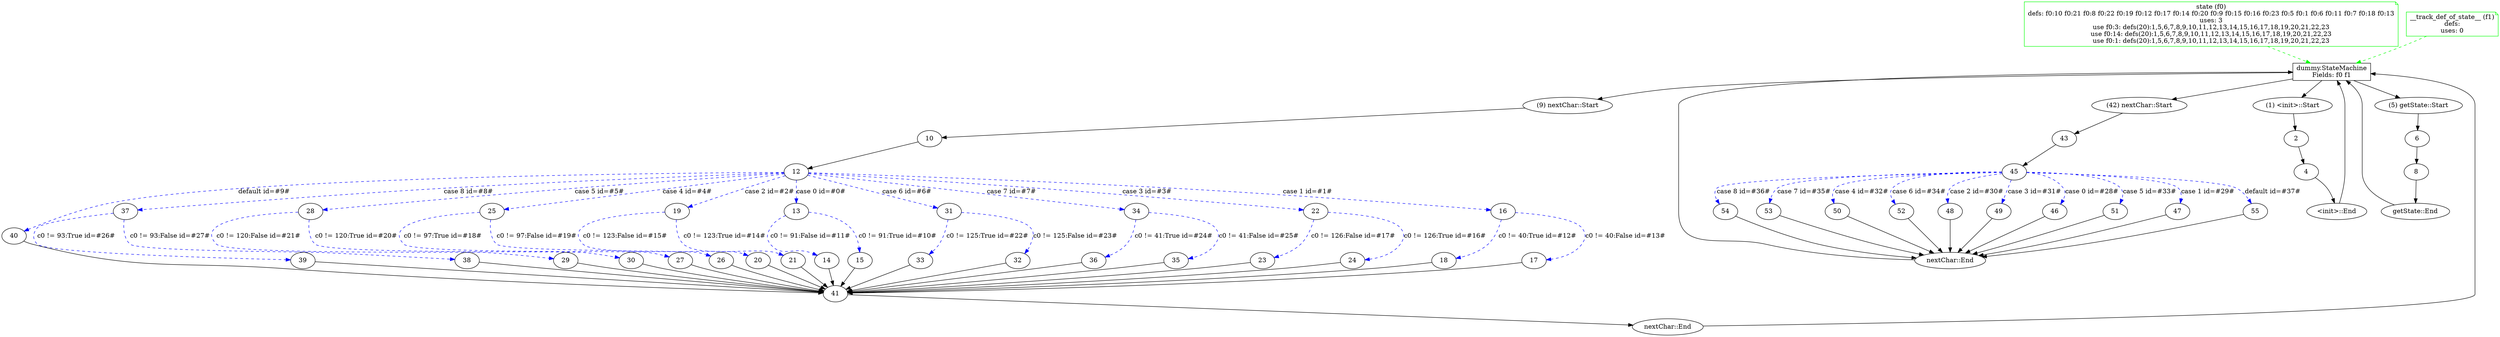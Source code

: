 digraph clazz {
  0 [shape=box,label="dummy.StateMachine\nFields: f0 f1"];
  f0 -> 0 [style=dashed,color=green];
  f0 [shape=note,color=green,label="state (f0)\ndefs: f0:10 f0:21 f0:8 f0:22 f0:19 f0:12 f0:17 f0:14 f0:20 f0:9 f0:15 f0:16 f0:23 f0:5 f0:1 f0:6 f0:11 f0:7 f0:18 f0:13\nuses: 3\nuse f0:3: defs(20):1,5,6,7,8,9,10,11,12,13,14,15,16,17,18,19,20,21,22,23\nuse f0:14: defs(20):1,5,6,7,8,9,10,11,12,13,14,15,16,17,18,19,20,21,22,23\nuse f0:1: defs(20):1,5,6,7,8,9,10,11,12,13,14,15,16,17,18,19,20,21,22,23"];
  f1 -> 0 [style=dashed,color=green];
  f1 [shape=note,color=green,label="__track_def_of_state__ (f1)\ndefs:\nuses: 0"];
  0 -> 9;
  0 -> 42;
  0 -> 1;
  0 -> 5;
  9 [label="(9) nextChar::Start"];
  9 -> 10;
  42 [label="(42) nextChar::Start"];
  42 -> 43;
  1 [label="(1) <init>::Start"];
  1 -> 2;
  5 [label="(5) getState::Start"];
  5 -> 6;
  10 [label="10"];
  10 -> 12;
  43 [label="43"];
  43 -> 45;
  2 [label="2"];
  2 -> 4;
  6 [label="6"];
  6 -> 8;
  12 [label="12"];
  12 -> 25[style=dashed,color=blue,label="case 4 id=#4#"];
  12 -> 19[style=dashed,color=blue,label="case 2 id=#2#"];
  12 -> 31[style=dashed,color=blue,label="case 6 id=#6#"];
  12 -> 34[style=dashed,color=blue,label="case 7 id=#7#"];
  12 -> 22[style=dashed,color=blue,label="case 3 id=#3#"];
  12 -> 16[style=dashed,color=blue,label="case 1 id=#1#"];
  12 -> 13[style=dashed,color=blue,label="case 0 id=#0#"];
  12 -> 40[style=dashed,color=blue,label="default id=#9#"];
  12 -> 37[style=dashed,color=blue,label="case 8 id=#8#"];
  12 -> 28[style=dashed,color=blue,label="case 5 id=#5#"];
  45 [label="45"];
  45 -> 49[style=dashed,color=blue,label="case 3 id=#31#"];
  45 -> 46[style=dashed,color=blue,label="case 0 id=#28#"];
  45 -> 51[style=dashed,color=blue,label="case 5 id=#33#"];
  45 -> 47[style=dashed,color=blue,label="case 1 id=#29#"];
  45 -> 55[style=dashed,color=blue,label="default id=#37#"];
  45 -> 54[style=dashed,color=blue,label="case 8 id=#36#"];
  45 -> 53[style=dashed,color=blue,label="case 7 id=#35#"];
  45 -> 50[style=dashed,color=blue,label="case 4 id=#32#"];
  45 -> 52[style=dashed,color=blue,label="case 6 id=#34#"];
  45 -> 48[style=dashed,color=blue,label="case 2 id=#30#"];
  4 [label="4"];
  4 -> 3;
  8 [label="8"];
  8 -> 7;
  25 [label="25"];
  25 -> 26[style=dashed,color=blue,label="c0 != 97:False id=#19#"];
  25 -> 27[style=dashed,color=blue,label="c0 != 97:True id=#18#"];
  19 [label="19"];
  19 -> 21[style=dashed,color=blue,label="c0 != 123:True id=#14#"];
  19 -> 20[style=dashed,color=blue,label="c0 != 123:False id=#15#"];
  31 [label="31"];
  31 -> 32[style=dashed,color=blue,label="c0 != 125:False id=#23#"];
  31 -> 33[style=dashed,color=blue,label="c0 != 125:True id=#22#"];
  34 [label="34"];
  34 -> 35[style=dashed,color=blue,label="c0 != 41:False id=#25#"];
  34 -> 36[style=dashed,color=blue,label="c0 != 41:True id=#24#"];
  22 [label="22"];
  22 -> 24[style=dashed,color=blue,label="c0 != 126:True id=#16#"];
  22 -> 23[style=dashed,color=blue,label="c0 != 126:False id=#17#"];
  16 [label="16"];
  16 -> 17[style=dashed,color=blue,label="c0 != 40:False id=#13#"];
  16 -> 18[style=dashed,color=blue,label="c0 != 40:True id=#12#"];
  13 [label="13"];
  13 -> 14[style=dashed,color=blue,label="c0 != 91:False id=#11#"];
  13 -> 15[style=dashed,color=blue,label="c0 != 91:True id=#10#"];
  40 [label="40"];
  40 -> 41;
  37 [label="37"];
  37 -> 38[style=dashed,color=blue,label="c0 != 93:False id=#27#"];
  37 -> 39[style=dashed,color=blue,label="c0 != 93:True id=#26#"];
  28 [label="28"];
  28 -> 30[style=dashed,color=blue,label="c0 != 120:True id=#20#"];
  28 -> 29[style=dashed,color=blue,label="c0 != 120:False id=#21#"];
  49 [label="49"];
  49 -> 44;
  46 [label="46"];
  46 -> 44;
  51 [label="51"];
  51 -> 44;
  47 [label="47"];
  47 -> 44;
  55 [label="55"];
  55 -> 44;
  54 [label="54"];
  54 -> 44;
  53 [label="53"];
  53 -> 44;
  50 [label="50"];
  50 -> 44;
  52 [label="52"];
  52 -> 44;
  48 [label="48"];
  48 -> 44;
  3 [label="<init>::End"];
  3 -> 0;
  7 [label="getState::End"];
  7 -> 0;
  26 [label="26"];
  26 -> 41;
  27 [label="27"];
  27 -> 41;
  21 [label="21"];
  21 -> 41;
  20 [label="20"];
  20 -> 41;
  32 [label="32"];
  32 -> 41;
  33 [label="33"];
  33 -> 41;
  35 [label="35"];
  35 -> 41;
  36 [label="36"];
  36 -> 41;
  24 [label="24"];
  24 -> 41;
  23 [label="23"];
  23 -> 41;
  17 [label="17"];
  17 -> 41;
  18 [label="18"];
  18 -> 41;
  14 [label="14"];
  14 -> 41;
  15 [label="15"];
  15 -> 41;
  41 [label="41"];
  41 -> 11;
  38 [label="38"];
  38 -> 41;
  39 [label="39"];
  39 -> 41;
  30 [label="30"];
  30 -> 41;
  29 [label="29"];
  29 -> 41;
  44 [label="nextChar::End"];
  44 -> 0;
  11 [label="nextChar::End"];
  11 -> 0;
}

